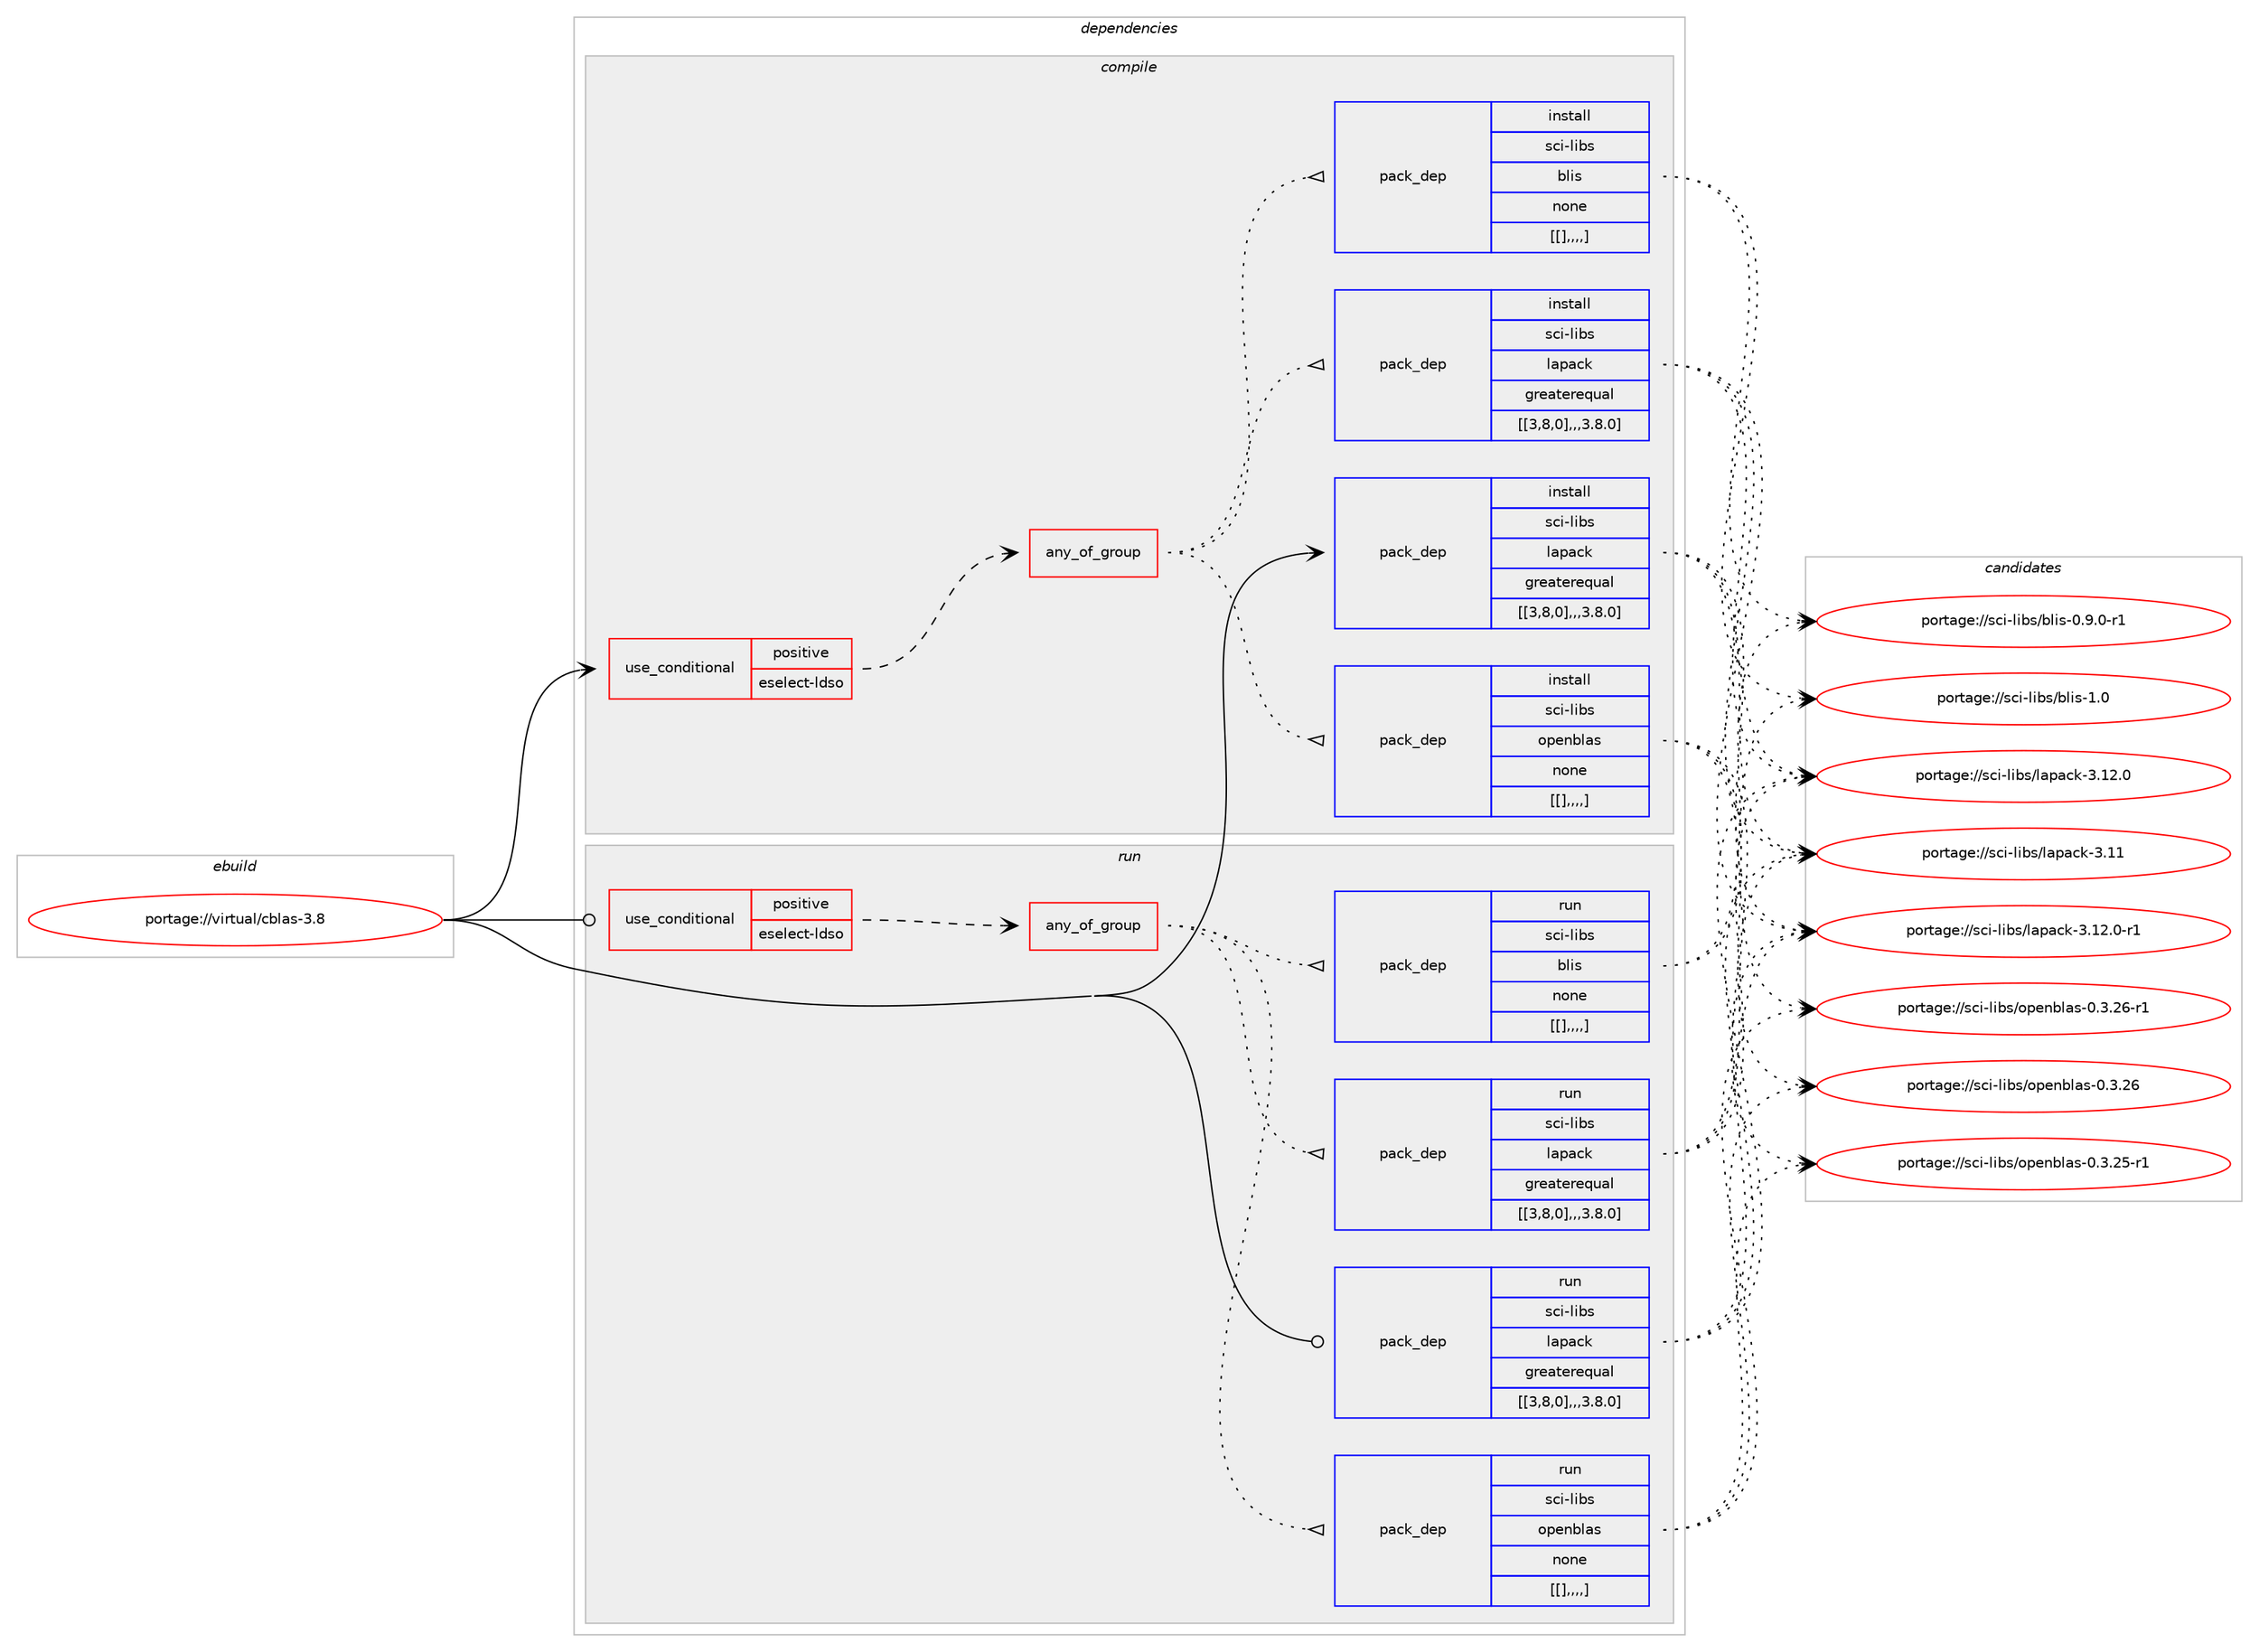 digraph prolog {

# *************
# Graph options
# *************

newrank=true;
concentrate=true;
compound=true;
graph [rankdir=LR,fontname=Helvetica,fontsize=10,ranksep=1.5];#, ranksep=2.5, nodesep=0.2];
edge  [arrowhead=vee];
node  [fontname=Helvetica,fontsize=10];

# **********
# The ebuild
# **********

subgraph cluster_leftcol {
color=gray;
label=<<i>ebuild</i>>;
id [label="portage://virtual/cblas-3.8", color=red, width=4, href="../virtual/cblas-3.8.svg"];
}

# ****************
# The dependencies
# ****************

subgraph cluster_midcol {
color=gray;
label=<<i>dependencies</i>>;
subgraph cluster_compile {
fillcolor="#eeeeee";
style=filled;
label=<<i>compile</i>>;
subgraph cond446 {
dependency1763 [label=<<TABLE BORDER="0" CELLBORDER="1" CELLSPACING="0" CELLPADDING="4"><TR><TD ROWSPAN="3" CELLPADDING="10">use_conditional</TD></TR><TR><TD>positive</TD></TR><TR><TD>eselect-ldso</TD></TR></TABLE>>, shape=none, color=red];
subgraph any23 {
dependency1767 [label=<<TABLE BORDER="0" CELLBORDER="1" CELLSPACING="0" CELLPADDING="4"><TR><TD CELLPADDING="10">any_of_group</TD></TR></TABLE>>, shape=none, color=red];subgraph pack1301 {
dependency1771 [label=<<TABLE BORDER="0" CELLBORDER="1" CELLSPACING="0" CELLPADDING="4" WIDTH="220"><TR><TD ROWSPAN="6" CELLPADDING="30">pack_dep</TD></TR><TR><TD WIDTH="110">install</TD></TR><TR><TD>sci-libs</TD></TR><TR><TD>lapack</TD></TR><TR><TD>greaterequal</TD></TR><TR><TD>[[3,8,0],,,3.8.0]</TD></TR></TABLE>>, shape=none, color=blue];
}
dependency1767:e -> dependency1771:w [weight=20,style="dotted",arrowhead="oinv"];
subgraph pack1308 {
dependency1782 [label=<<TABLE BORDER="0" CELLBORDER="1" CELLSPACING="0" CELLPADDING="4" WIDTH="220"><TR><TD ROWSPAN="6" CELLPADDING="30">pack_dep</TD></TR><TR><TD WIDTH="110">install</TD></TR><TR><TD>sci-libs</TD></TR><TR><TD>openblas</TD></TR><TR><TD>none</TD></TR><TR><TD>[[],,,,]</TD></TR></TABLE>>, shape=none, color=blue];
}
dependency1767:e -> dependency1782:w [weight=20,style="dotted",arrowhead="oinv"];
subgraph pack1322 {
dependency1794 [label=<<TABLE BORDER="0" CELLBORDER="1" CELLSPACING="0" CELLPADDING="4" WIDTH="220"><TR><TD ROWSPAN="6" CELLPADDING="30">pack_dep</TD></TR><TR><TD WIDTH="110">install</TD></TR><TR><TD>sci-libs</TD></TR><TR><TD>blis</TD></TR><TR><TD>none</TD></TR><TR><TD>[[],,,,]</TD></TR></TABLE>>, shape=none, color=blue];
}
dependency1767:e -> dependency1794:w [weight=20,style="dotted",arrowhead="oinv"];
}
dependency1763:e -> dependency1767:w [weight=20,style="dashed",arrowhead="vee"];
}
id:e -> dependency1763:w [weight=20,style="solid",arrowhead="vee"];
subgraph pack1326 {
dependency1799 [label=<<TABLE BORDER="0" CELLBORDER="1" CELLSPACING="0" CELLPADDING="4" WIDTH="220"><TR><TD ROWSPAN="6" CELLPADDING="30">pack_dep</TD></TR><TR><TD WIDTH="110">install</TD></TR><TR><TD>sci-libs</TD></TR><TR><TD>lapack</TD></TR><TR><TD>greaterequal</TD></TR><TR><TD>[[3,8,0],,,3.8.0]</TD></TR></TABLE>>, shape=none, color=blue];
}
id:e -> dependency1799:w [weight=20,style="solid",arrowhead="vee"];
}
subgraph cluster_compileandrun {
fillcolor="#eeeeee";
style=filled;
label=<<i>compile and run</i>>;
}
subgraph cluster_run {
fillcolor="#eeeeee";
style=filled;
label=<<i>run</i>>;
subgraph cond447 {
dependency1806 [label=<<TABLE BORDER="0" CELLBORDER="1" CELLSPACING="0" CELLPADDING="4"><TR><TD ROWSPAN="3" CELLPADDING="10">use_conditional</TD></TR><TR><TD>positive</TD></TR><TR><TD>eselect-ldso</TD></TR></TABLE>>, shape=none, color=red];
subgraph any30 {
dependency1822 [label=<<TABLE BORDER="0" CELLBORDER="1" CELLSPACING="0" CELLPADDING="4"><TR><TD CELLPADDING="10">any_of_group</TD></TR></TABLE>>, shape=none, color=red];subgraph pack1347 {
dependency1828 [label=<<TABLE BORDER="0" CELLBORDER="1" CELLSPACING="0" CELLPADDING="4" WIDTH="220"><TR><TD ROWSPAN="6" CELLPADDING="30">pack_dep</TD></TR><TR><TD WIDTH="110">run</TD></TR><TR><TD>sci-libs</TD></TR><TR><TD>lapack</TD></TR><TR><TD>greaterequal</TD></TR><TR><TD>[[3,8,0],,,3.8.0]</TD></TR></TABLE>>, shape=none, color=blue];
}
dependency1822:e -> dependency1828:w [weight=20,style="dotted",arrowhead="oinv"];
subgraph pack1353 {
dependency1834 [label=<<TABLE BORDER="0" CELLBORDER="1" CELLSPACING="0" CELLPADDING="4" WIDTH="220"><TR><TD ROWSPAN="6" CELLPADDING="30">pack_dep</TD></TR><TR><TD WIDTH="110">run</TD></TR><TR><TD>sci-libs</TD></TR><TR><TD>openblas</TD></TR><TR><TD>none</TD></TR><TR><TD>[[],,,,]</TD></TR></TABLE>>, shape=none, color=blue];
}
dependency1822:e -> dependency1834:w [weight=20,style="dotted",arrowhead="oinv"];
subgraph pack1359 {
dependency1838 [label=<<TABLE BORDER="0" CELLBORDER="1" CELLSPACING="0" CELLPADDING="4" WIDTH="220"><TR><TD ROWSPAN="6" CELLPADDING="30">pack_dep</TD></TR><TR><TD WIDTH="110">run</TD></TR><TR><TD>sci-libs</TD></TR><TR><TD>blis</TD></TR><TR><TD>none</TD></TR><TR><TD>[[],,,,]</TD></TR></TABLE>>, shape=none, color=blue];
}
dependency1822:e -> dependency1838:w [weight=20,style="dotted",arrowhead="oinv"];
}
dependency1806:e -> dependency1822:w [weight=20,style="dashed",arrowhead="vee"];
}
id:e -> dependency1806:w [weight=20,style="solid",arrowhead="odot"];
subgraph pack1363 {
dependency1843 [label=<<TABLE BORDER="0" CELLBORDER="1" CELLSPACING="0" CELLPADDING="4" WIDTH="220"><TR><TD ROWSPAN="6" CELLPADDING="30">pack_dep</TD></TR><TR><TD WIDTH="110">run</TD></TR><TR><TD>sci-libs</TD></TR><TR><TD>lapack</TD></TR><TR><TD>greaterequal</TD></TR><TR><TD>[[3,8,0],,,3.8.0]</TD></TR></TABLE>>, shape=none, color=blue];
}
id:e -> dependency1843:w [weight=20,style="solid",arrowhead="odot"];
}
}

# **************
# The candidates
# **************

subgraph cluster_choices {
rank=same;
color=gray;
label=<<i>candidates</i>>;

subgraph choice1212 {
color=black;
nodesep=1;
choice11599105451081059811547108971129799107455146495046484511449 [label="portage://sci-libs/lapack-3.12.0-r1", color=red, width=4,href="../sci-libs/lapack-3.12.0-r1.svg"];
choice1159910545108105981154710897112979910745514649504648 [label="portage://sci-libs/lapack-3.12.0", color=red, width=4,href="../sci-libs/lapack-3.12.0.svg"];
choice115991054510810598115471089711297991074551464949 [label="portage://sci-libs/lapack-3.11", color=red, width=4,href="../sci-libs/lapack-3.11.svg"];
dependency1771:e -> choice11599105451081059811547108971129799107455146495046484511449:w [style=dotted,weight="100"];
dependency1771:e -> choice1159910545108105981154710897112979910745514649504648:w [style=dotted,weight="100"];
dependency1771:e -> choice115991054510810598115471089711297991074551464949:w [style=dotted,weight="100"];
}
subgraph choice1218 {
color=black;
nodesep=1;
choice115991054510810598115471111121011109810897115454846514650544511449 [label="portage://sci-libs/openblas-0.3.26-r1", color=red, width=4,href="../sci-libs/openblas-0.3.26-r1.svg"];
choice11599105451081059811547111112101110981089711545484651465054 [label="portage://sci-libs/openblas-0.3.26", color=red, width=4,href="../sci-libs/openblas-0.3.26.svg"];
choice115991054510810598115471111121011109810897115454846514650534511449 [label="portage://sci-libs/openblas-0.3.25-r1", color=red, width=4,href="../sci-libs/openblas-0.3.25-r1.svg"];
dependency1782:e -> choice115991054510810598115471111121011109810897115454846514650544511449:w [style=dotted,weight="100"];
dependency1782:e -> choice11599105451081059811547111112101110981089711545484651465054:w [style=dotted,weight="100"];
dependency1782:e -> choice115991054510810598115471111121011109810897115454846514650534511449:w [style=dotted,weight="100"];
}
subgraph choice1224 {
color=black;
nodesep=1;
choice115991054510810598115479810810511545494648 [label="portage://sci-libs/blis-1.0", color=red, width=4,href="../sci-libs/blis-1.0.svg"];
choice11599105451081059811547981081051154548465746484511449 [label="portage://sci-libs/blis-0.9.0-r1", color=red, width=4,href="../sci-libs/blis-0.9.0-r1.svg"];
dependency1794:e -> choice115991054510810598115479810810511545494648:w [style=dotted,weight="100"];
dependency1794:e -> choice11599105451081059811547981081051154548465746484511449:w [style=dotted,weight="100"];
}
subgraph choice1228 {
color=black;
nodesep=1;
choice11599105451081059811547108971129799107455146495046484511449 [label="portage://sci-libs/lapack-3.12.0-r1", color=red, width=4,href="../sci-libs/lapack-3.12.0-r1.svg"];
choice1159910545108105981154710897112979910745514649504648 [label="portage://sci-libs/lapack-3.12.0", color=red, width=4,href="../sci-libs/lapack-3.12.0.svg"];
choice115991054510810598115471089711297991074551464949 [label="portage://sci-libs/lapack-3.11", color=red, width=4,href="../sci-libs/lapack-3.11.svg"];
dependency1799:e -> choice11599105451081059811547108971129799107455146495046484511449:w [style=dotted,weight="100"];
dependency1799:e -> choice1159910545108105981154710897112979910745514649504648:w [style=dotted,weight="100"];
dependency1799:e -> choice115991054510810598115471089711297991074551464949:w [style=dotted,weight="100"];
}
subgraph choice1236 {
color=black;
nodesep=1;
choice11599105451081059811547108971129799107455146495046484511449 [label="portage://sci-libs/lapack-3.12.0-r1", color=red, width=4,href="../sci-libs/lapack-3.12.0-r1.svg"];
choice1159910545108105981154710897112979910745514649504648 [label="portage://sci-libs/lapack-3.12.0", color=red, width=4,href="../sci-libs/lapack-3.12.0.svg"];
choice115991054510810598115471089711297991074551464949 [label="portage://sci-libs/lapack-3.11", color=red, width=4,href="../sci-libs/lapack-3.11.svg"];
dependency1828:e -> choice11599105451081059811547108971129799107455146495046484511449:w [style=dotted,weight="100"];
dependency1828:e -> choice1159910545108105981154710897112979910745514649504648:w [style=dotted,weight="100"];
dependency1828:e -> choice115991054510810598115471089711297991074551464949:w [style=dotted,weight="100"];
}
subgraph choice1239 {
color=black;
nodesep=1;
choice115991054510810598115471111121011109810897115454846514650544511449 [label="portage://sci-libs/openblas-0.3.26-r1", color=red, width=4,href="../sci-libs/openblas-0.3.26-r1.svg"];
choice11599105451081059811547111112101110981089711545484651465054 [label="portage://sci-libs/openblas-0.3.26", color=red, width=4,href="../sci-libs/openblas-0.3.26.svg"];
choice115991054510810598115471111121011109810897115454846514650534511449 [label="portage://sci-libs/openblas-0.3.25-r1", color=red, width=4,href="../sci-libs/openblas-0.3.25-r1.svg"];
dependency1834:e -> choice115991054510810598115471111121011109810897115454846514650544511449:w [style=dotted,weight="100"];
dependency1834:e -> choice11599105451081059811547111112101110981089711545484651465054:w [style=dotted,weight="100"];
dependency1834:e -> choice115991054510810598115471111121011109810897115454846514650534511449:w [style=dotted,weight="100"];
}
subgraph choice1245 {
color=black;
nodesep=1;
choice115991054510810598115479810810511545494648 [label="portage://sci-libs/blis-1.0", color=red, width=4,href="../sci-libs/blis-1.0.svg"];
choice11599105451081059811547981081051154548465746484511449 [label="portage://sci-libs/blis-0.9.0-r1", color=red, width=4,href="../sci-libs/blis-0.9.0-r1.svg"];
dependency1838:e -> choice115991054510810598115479810810511545494648:w [style=dotted,weight="100"];
dependency1838:e -> choice11599105451081059811547981081051154548465746484511449:w [style=dotted,weight="100"];
}
subgraph choice1248 {
color=black;
nodesep=1;
choice11599105451081059811547108971129799107455146495046484511449 [label="portage://sci-libs/lapack-3.12.0-r1", color=red, width=4,href="../sci-libs/lapack-3.12.0-r1.svg"];
choice1159910545108105981154710897112979910745514649504648 [label="portage://sci-libs/lapack-3.12.0", color=red, width=4,href="../sci-libs/lapack-3.12.0.svg"];
choice115991054510810598115471089711297991074551464949 [label="portage://sci-libs/lapack-3.11", color=red, width=4,href="../sci-libs/lapack-3.11.svg"];
dependency1843:e -> choice11599105451081059811547108971129799107455146495046484511449:w [style=dotted,weight="100"];
dependency1843:e -> choice1159910545108105981154710897112979910745514649504648:w [style=dotted,weight="100"];
dependency1843:e -> choice115991054510810598115471089711297991074551464949:w [style=dotted,weight="100"];
}
}

}
